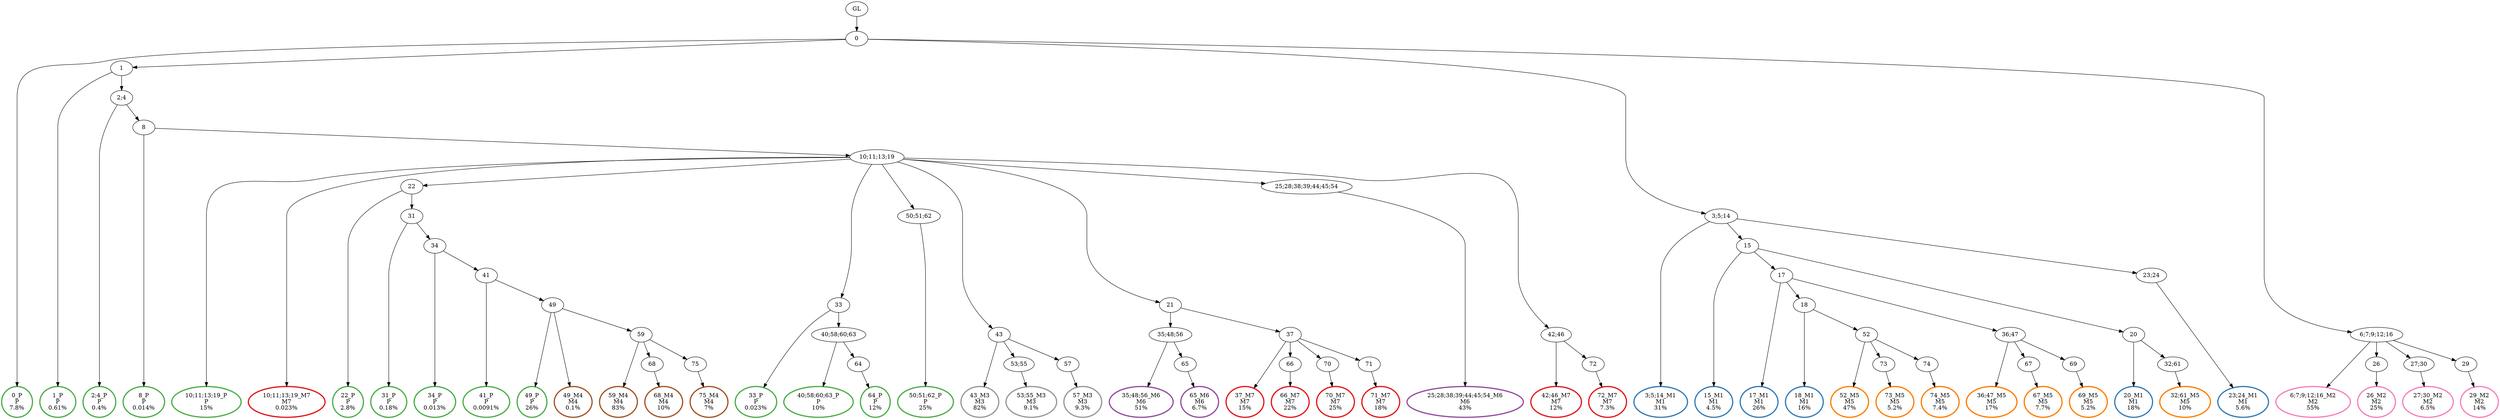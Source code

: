 digraph T {
	{
		rank=same
		93 [penwidth=3,colorscheme=set19,color=3,label="0_P\nP\n7.8%"]
		91 [penwidth=3,colorscheme=set19,color=3,label="1_P\nP\n0.61%"]
		89 [penwidth=3,colorscheme=set19,color=3,label="2;4_P\nP\n0.4%"]
		87 [penwidth=3,colorscheme=set19,color=3,label="8_P\nP\n0.014%"]
		85 [penwidth=3,colorscheme=set19,color=3,label="10;11;13;19_P\nP\n15%"]
		83 [penwidth=3,colorscheme=set19,color=3,label="22_P\nP\n2.8%"]
		81 [penwidth=3,colorscheme=set19,color=3,label="31_P\nP\n0.18%"]
		79 [penwidth=3,colorscheme=set19,color=3,label="34_P\nP\n0.013%"]
		77 [penwidth=3,colorscheme=set19,color=3,label="41_P\nP\n0.0091%"]
		75 [penwidth=3,colorscheme=set19,color=3,label="49_P\nP\n26%"]
		73 [penwidth=3,colorscheme=set19,color=3,label="33_P\nP\n0.023%"]
		71 [penwidth=3,colorscheme=set19,color=3,label="40;58;60;63_P\nP\n10%"]
		69 [penwidth=3,colorscheme=set19,color=3,label="64_P\nP\n12%"]
		67 [penwidth=3,colorscheme=set19,color=3,label="50;51;62_P\nP\n25%"]
		65 [penwidth=3,colorscheme=set19,color=2,label="3;5;14_M1\nM1\n31%"]
		63 [penwidth=3,colorscheme=set19,color=2,label="15_M1\nM1\n4.5%"]
		61 [penwidth=3,colorscheme=set19,color=2,label="17_M1\nM1\n26%"]
		59 [penwidth=3,colorscheme=set19,color=2,label="18_M1\nM1\n16%"]
		57 [penwidth=3,colorscheme=set19,color=2,label="20_M1\nM1\n18%"]
		55 [penwidth=3,colorscheme=set19,color=2,label="23;24_M1\nM1\n5.6%"]
		53 [penwidth=3,colorscheme=set19,color=8,label="6;7;9;12;16_M2\nM2\n55%"]
		51 [penwidth=3,colorscheme=set19,color=8,label="26_M2\nM2\n25%"]
		49 [penwidth=3,colorscheme=set19,color=8,label="27;30_M2\nM2\n6.5%"]
		47 [penwidth=3,colorscheme=set19,color=8,label="29_M2\nM2\n14%"]
		45 [penwidth=3,colorscheme=set19,color=9,label="43_M3\nM3\n82%"]
		43 [penwidth=3,colorscheme=set19,color=9,label="53;55_M3\nM3\n9.1%"]
		41 [penwidth=3,colorscheme=set19,color=9,label="57_M3\nM3\n9.3%"]
		40 [penwidth=3,colorscheme=set19,color=7,label="49_M4\nM4\n0.1%"]
		38 [penwidth=3,colorscheme=set19,color=7,label="59_M4\nM4\n83%"]
		36 [penwidth=3,colorscheme=set19,color=7,label="68_M4\nM4\n10%"]
		34 [penwidth=3,colorscheme=set19,color=7,label="75_M4\nM4\n7%"]
		32 [penwidth=3,colorscheme=set19,color=5,label="52_M5\nM5\n47%"]
		30 [penwidth=3,colorscheme=set19,color=5,label="73_M5\nM5\n5.2%"]
		28 [penwidth=3,colorscheme=set19,color=5,label="74_M5\nM5\n7.4%"]
		26 [penwidth=3,colorscheme=set19,color=5,label="36;47_M5\nM5\n17%"]
		24 [penwidth=3,colorscheme=set19,color=5,label="67_M5\nM5\n7.7%"]
		22 [penwidth=3,colorscheme=set19,color=5,label="69_M5\nM5\n5.2%"]
		20 [penwidth=3,colorscheme=set19,color=5,label="32;61_M5\nM5\n10%"]
		17 [penwidth=3,colorscheme=set19,color=4,label="35;48;56_M6\nM6\n51%"]
		15 [penwidth=3,colorscheme=set19,color=4,label="65_M6\nM6\n6.7%"]
		13 [penwidth=3,colorscheme=set19,color=4,label="25;28;38;39;44;45;54_M6\nM6\n43%"]
		12 [penwidth=3,colorscheme=set19,color=1,label="10;11;13;19_M7\nM7\n0.023%"]
		10 [penwidth=3,colorscheme=set19,color=1,label="37_M7\nM7\n15%"]
		8 [penwidth=3,colorscheme=set19,color=1,label="66_M7\nM7\n22%"]
		6 [penwidth=3,colorscheme=set19,color=1,label="70_M7\nM7\n25%"]
		4 [penwidth=3,colorscheme=set19,color=1,label="71_M7\nM7\n18%"]
		2 [penwidth=3,colorscheme=set19,color=1,label="42;46_M7\nM7\n12%"]
		0 [penwidth=3,colorscheme=set19,color=1,label="72_M7\nM7\n7.3%"]
	}
	95 [label="GL"]
	94 [label="0"]
	92 [label="1"]
	90 [label="2;4"]
	88 [label="8"]
	86 [label="10;11;13;19"]
	84 [label="22"]
	82 [label="31"]
	80 [label="34"]
	78 [label="41"]
	76 [label="49"]
	74 [label="33"]
	72 [label="40;58;60;63"]
	70 [label="64"]
	68 [label="50;51;62"]
	66 [label="3;5;14"]
	64 [label="15"]
	62 [label="17"]
	60 [label="18"]
	58 [label="20"]
	56 [label="23;24"]
	54 [label="6;7;9;12;16"]
	52 [label="26"]
	50 [label="27;30"]
	48 [label="29"]
	46 [label="43"]
	44 [label="53;55"]
	42 [label="57"]
	39 [label="59"]
	37 [label="68"]
	35 [label="75"]
	33 [label="52"]
	31 [label="73"]
	29 [label="74"]
	27 [label="36;47"]
	25 [label="67"]
	23 [label="69"]
	21 [label="32;61"]
	19 [label="21"]
	18 [label="35;48;56"]
	16 [label="65"]
	14 [label="25;28;38;39;44;45;54"]
	11 [label="37"]
	9 [label="66"]
	7 [label="70"]
	5 [label="71"]
	3 [label="42;46"]
	1 [label="72"]
	95 -> 94
	94 -> 93
	94 -> 92
	94 -> 66
	94 -> 54
	92 -> 91
	92 -> 90
	90 -> 89
	90 -> 88
	88 -> 87
	88 -> 86
	86 -> 85
	86 -> 84
	86 -> 74
	86 -> 68
	86 -> 46
	86 -> 19
	86 -> 14
	86 -> 12
	86 -> 3
	84 -> 83
	84 -> 82
	82 -> 81
	82 -> 80
	80 -> 79
	80 -> 78
	78 -> 77
	78 -> 76
	76 -> 75
	76 -> 40
	76 -> 39
	74 -> 73
	74 -> 72
	72 -> 71
	72 -> 70
	70 -> 69
	68 -> 67
	66 -> 65
	66 -> 64
	66 -> 56
	64 -> 63
	64 -> 62
	64 -> 58
	62 -> 61
	62 -> 60
	62 -> 27
	60 -> 59
	60 -> 33
	58 -> 57
	58 -> 21
	56 -> 55
	54 -> 53
	54 -> 52
	54 -> 50
	54 -> 48
	52 -> 51
	50 -> 49
	48 -> 47
	46 -> 45
	46 -> 44
	46 -> 42
	44 -> 43
	42 -> 41
	39 -> 38
	39 -> 37
	39 -> 35
	37 -> 36
	35 -> 34
	33 -> 32
	33 -> 31
	33 -> 29
	31 -> 30
	29 -> 28
	27 -> 26
	27 -> 25
	27 -> 23
	25 -> 24
	23 -> 22
	21 -> 20
	19 -> 18
	19 -> 11
	18 -> 17
	18 -> 16
	16 -> 15
	14 -> 13
	11 -> 10
	11 -> 9
	11 -> 7
	11 -> 5
	9 -> 8
	7 -> 6
	5 -> 4
	3 -> 2
	3 -> 1
	1 -> 0
}
